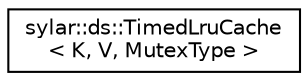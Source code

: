 digraph "类继承关系图"
{
 // LATEX_PDF_SIZE
  edge [fontname="Helvetica",fontsize="10",labelfontname="Helvetica",labelfontsize="10"];
  node [fontname="Helvetica",fontsize="10",shape=record];
  rankdir="LR";
  Node0 [label="sylar::ds::TimedLruCache\l\< K, V, MutexType \>",height=0.2,width=0.4,color="black", fillcolor="white", style="filled",URL="$classsylar_1_1ds_1_1TimedLruCache.html",tooltip=" "];
}
